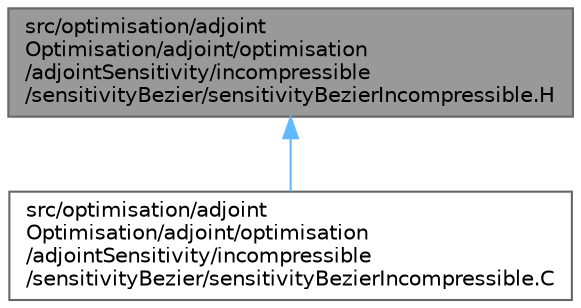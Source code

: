 digraph "src/optimisation/adjointOptimisation/adjoint/optimisation/adjointSensitivity/incompressible/sensitivityBezier/sensitivityBezierIncompressible.H"
{
 // LATEX_PDF_SIZE
  bgcolor="transparent";
  edge [fontname=Helvetica,fontsize=10,labelfontname=Helvetica,labelfontsize=10];
  node [fontname=Helvetica,fontsize=10,shape=box,height=0.2,width=0.4];
  Node1 [id="Node000001",label="src/optimisation/adjoint\lOptimisation/adjoint/optimisation\l/adjointSensitivity/incompressible\l/sensitivityBezier/sensitivityBezierIncompressible.H",height=0.2,width=0.4,color="gray40", fillcolor="grey60", style="filled", fontcolor="black",tooltip=" "];
  Node1 -> Node2 [id="edge1_Node000001_Node000002",dir="back",color="steelblue1",style="solid",tooltip=" "];
  Node2 [id="Node000002",label="src/optimisation/adjoint\lOptimisation/adjoint/optimisation\l/adjointSensitivity/incompressible\l/sensitivityBezier/sensitivityBezierIncompressible.C",height=0.2,width=0.4,color="grey40", fillcolor="white", style="filled",URL="$sensitivityBezierIncompressible_8C.html",tooltip=" "];
}
